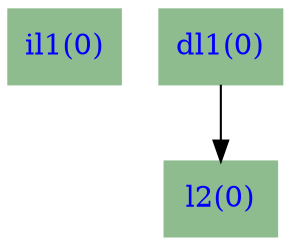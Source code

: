 
digraph simple_hierarchy {

node [color=Green,fontcolor=Blue,font=Courier,shape=record]


"il1(0)"[shape=record,sides=5,peripheries=2,color=darkseagreen,style=filled]

"l2(0)"[shape=record,sides=5,peripheries=2,color=darkseagreen,style=filled]
"dl1(0)" -> "l2(0)"

"dl1(0)"[shape=record,sides=5,peripheries=2,color=darkseagreen,style=filled]
}
